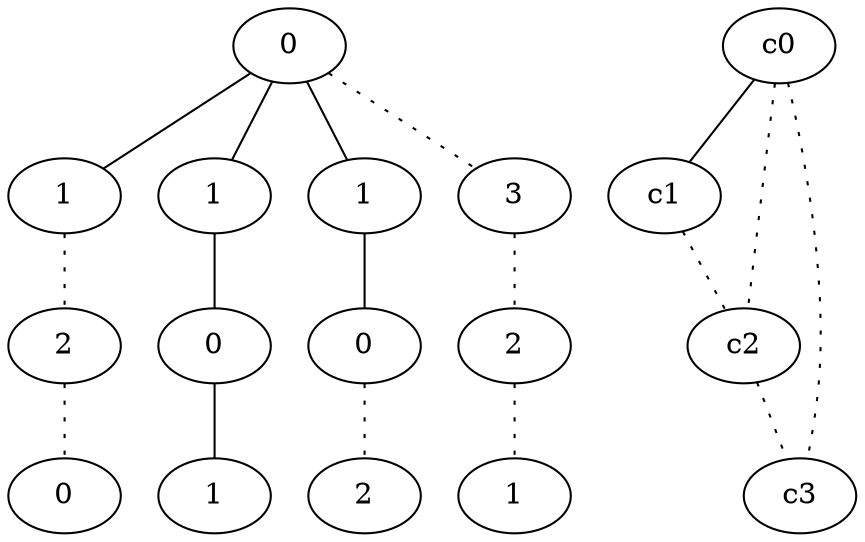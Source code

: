graph {
a0[label=0];
a1[label=1];
a2[label=2];
a3[label=0];
a4[label=1];
a5[label=0];
a6[label=1];
a7[label=1];
a8[label=0];
a9[label=2];
a10[label=3];
a11[label=2];
a12[label=1];
a0 -- a1;
a0 -- a4;
a0 -- a7;
a0 -- a10 [style=dotted];
a1 -- a2 [style=dotted];
a2 -- a3 [style=dotted];
a4 -- a5;
a5 -- a6;
a7 -- a8;
a8 -- a9 [style=dotted];
a10 -- a11 [style=dotted];
a11 -- a12 [style=dotted];
c0 -- c1;
c0 -- c2 [style=dotted];
c0 -- c3 [style=dotted];
c1 -- c2 [style=dotted];
c2 -- c3 [style=dotted];
}
